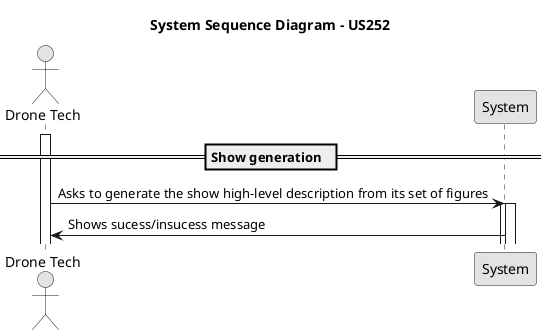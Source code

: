 @startuml
skinparam monochrome true
skinparam packageStyle rectangle
skinparam shadowing false

actor "Drone Tech" as droneTech
participant "System" as system

title System Sequence Diagram - US252

== Show generation  ==
activate droneTech

droneTech -> system : Asks to generate the show high-level description from its set of figures
activate system

activate system
system -> droneTech : Shows sucess/insucess message





@enduml
